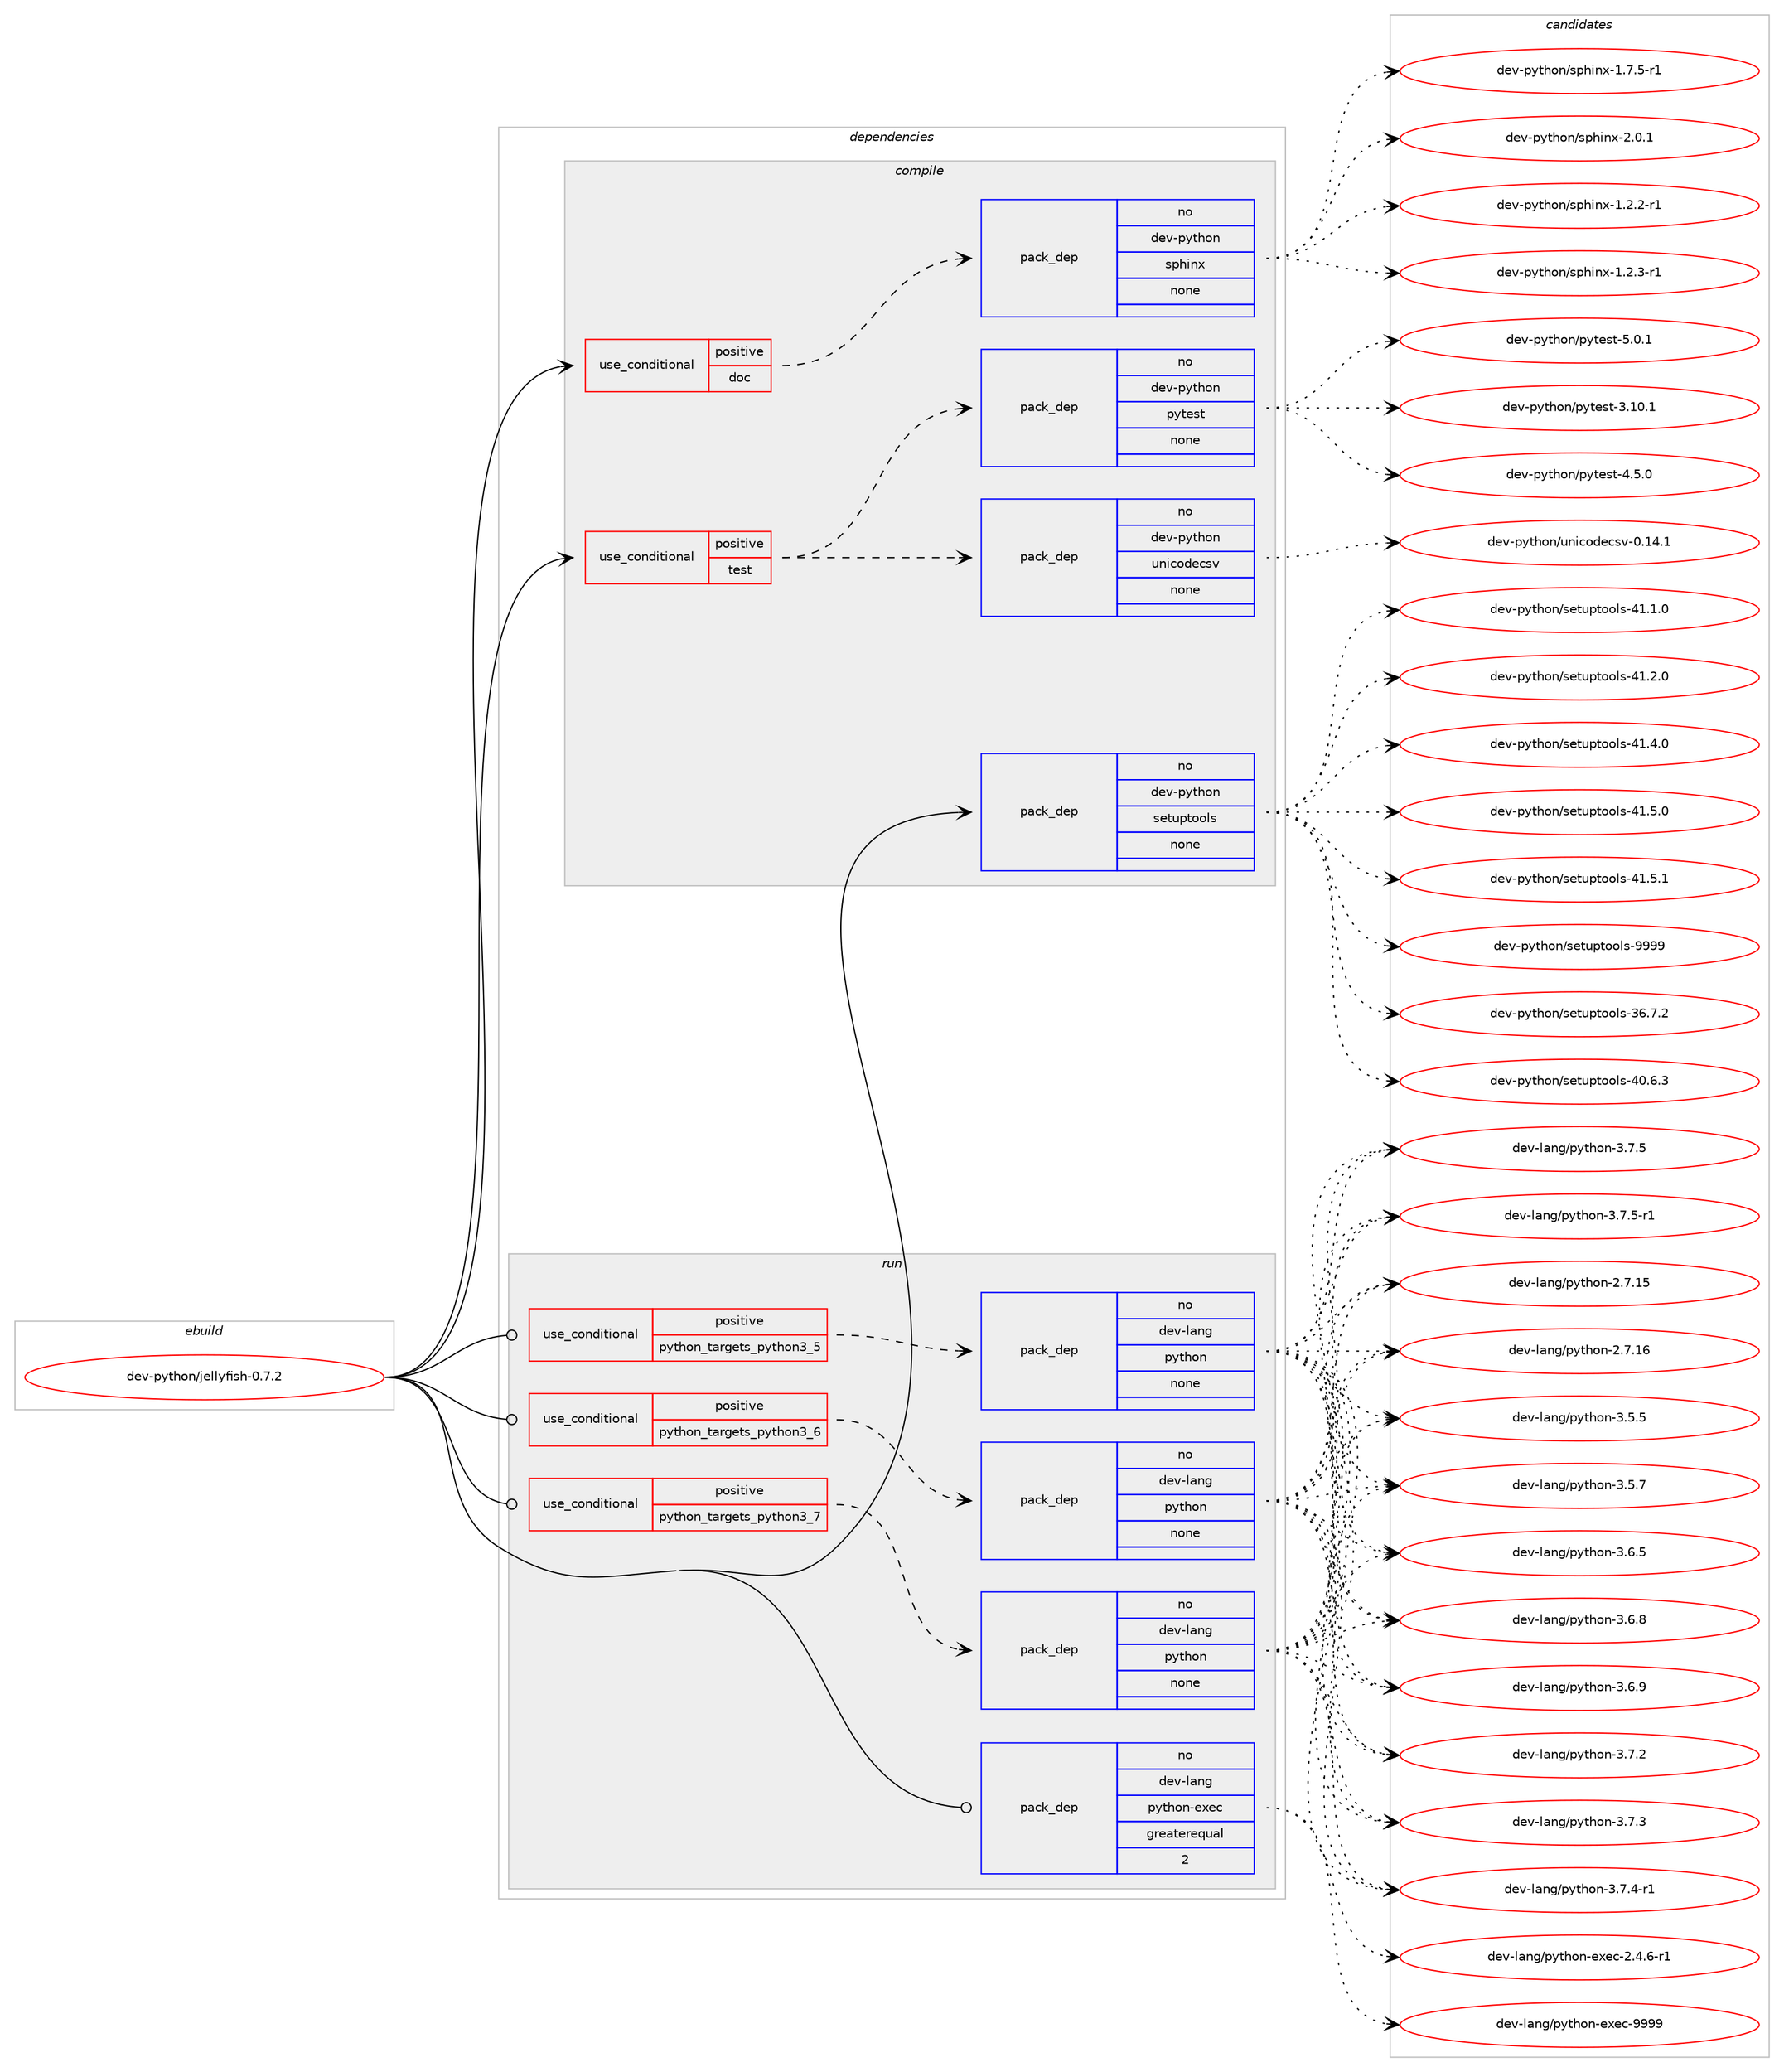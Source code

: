 digraph prolog {

# *************
# Graph options
# *************

newrank=true;
concentrate=true;
compound=true;
graph [rankdir=LR,fontname=Helvetica,fontsize=10,ranksep=1.5];#, ranksep=2.5, nodesep=0.2];
edge  [arrowhead=vee];
node  [fontname=Helvetica,fontsize=10];

# **********
# The ebuild
# **********

subgraph cluster_leftcol {
color=gray;
rank=same;
label=<<i>ebuild</i>>;
id [label="dev-python/jellyfish-0.7.2", color=red, width=4, href="../dev-python/jellyfish-0.7.2.svg"];
}

# ****************
# The dependencies
# ****************

subgraph cluster_midcol {
color=gray;
label=<<i>dependencies</i>>;
subgraph cluster_compile {
fillcolor="#eeeeee";
style=filled;
label=<<i>compile</i>>;
subgraph cond141373 {
dependency611061 [label=<<TABLE BORDER="0" CELLBORDER="1" CELLSPACING="0" CELLPADDING="4"><TR><TD ROWSPAN="3" CELLPADDING="10">use_conditional</TD></TR><TR><TD>positive</TD></TR><TR><TD>doc</TD></TR></TABLE>>, shape=none, color=red];
subgraph pack457889 {
dependency611062 [label=<<TABLE BORDER="0" CELLBORDER="1" CELLSPACING="0" CELLPADDING="4" WIDTH="220"><TR><TD ROWSPAN="6" CELLPADDING="30">pack_dep</TD></TR><TR><TD WIDTH="110">no</TD></TR><TR><TD>dev-python</TD></TR><TR><TD>sphinx</TD></TR><TR><TD>none</TD></TR><TR><TD></TD></TR></TABLE>>, shape=none, color=blue];
}
dependency611061:e -> dependency611062:w [weight=20,style="dashed",arrowhead="vee"];
}
id:e -> dependency611061:w [weight=20,style="solid",arrowhead="vee"];
subgraph cond141374 {
dependency611063 [label=<<TABLE BORDER="0" CELLBORDER="1" CELLSPACING="0" CELLPADDING="4"><TR><TD ROWSPAN="3" CELLPADDING="10">use_conditional</TD></TR><TR><TD>positive</TD></TR><TR><TD>test</TD></TR></TABLE>>, shape=none, color=red];
subgraph pack457890 {
dependency611064 [label=<<TABLE BORDER="0" CELLBORDER="1" CELLSPACING="0" CELLPADDING="4" WIDTH="220"><TR><TD ROWSPAN="6" CELLPADDING="30">pack_dep</TD></TR><TR><TD WIDTH="110">no</TD></TR><TR><TD>dev-python</TD></TR><TR><TD>pytest</TD></TR><TR><TD>none</TD></TR><TR><TD></TD></TR></TABLE>>, shape=none, color=blue];
}
dependency611063:e -> dependency611064:w [weight=20,style="dashed",arrowhead="vee"];
subgraph pack457891 {
dependency611065 [label=<<TABLE BORDER="0" CELLBORDER="1" CELLSPACING="0" CELLPADDING="4" WIDTH="220"><TR><TD ROWSPAN="6" CELLPADDING="30">pack_dep</TD></TR><TR><TD WIDTH="110">no</TD></TR><TR><TD>dev-python</TD></TR><TR><TD>unicodecsv</TD></TR><TR><TD>none</TD></TR><TR><TD></TD></TR></TABLE>>, shape=none, color=blue];
}
dependency611063:e -> dependency611065:w [weight=20,style="dashed",arrowhead="vee"];
}
id:e -> dependency611063:w [weight=20,style="solid",arrowhead="vee"];
subgraph pack457892 {
dependency611066 [label=<<TABLE BORDER="0" CELLBORDER="1" CELLSPACING="0" CELLPADDING="4" WIDTH="220"><TR><TD ROWSPAN="6" CELLPADDING="30">pack_dep</TD></TR><TR><TD WIDTH="110">no</TD></TR><TR><TD>dev-python</TD></TR><TR><TD>setuptools</TD></TR><TR><TD>none</TD></TR><TR><TD></TD></TR></TABLE>>, shape=none, color=blue];
}
id:e -> dependency611066:w [weight=20,style="solid",arrowhead="vee"];
}
subgraph cluster_compileandrun {
fillcolor="#eeeeee";
style=filled;
label=<<i>compile and run</i>>;
}
subgraph cluster_run {
fillcolor="#eeeeee";
style=filled;
label=<<i>run</i>>;
subgraph cond141375 {
dependency611067 [label=<<TABLE BORDER="0" CELLBORDER="1" CELLSPACING="0" CELLPADDING="4"><TR><TD ROWSPAN="3" CELLPADDING="10">use_conditional</TD></TR><TR><TD>positive</TD></TR><TR><TD>python_targets_python3_5</TD></TR></TABLE>>, shape=none, color=red];
subgraph pack457893 {
dependency611068 [label=<<TABLE BORDER="0" CELLBORDER="1" CELLSPACING="0" CELLPADDING="4" WIDTH="220"><TR><TD ROWSPAN="6" CELLPADDING="30">pack_dep</TD></TR><TR><TD WIDTH="110">no</TD></TR><TR><TD>dev-lang</TD></TR><TR><TD>python</TD></TR><TR><TD>none</TD></TR><TR><TD></TD></TR></TABLE>>, shape=none, color=blue];
}
dependency611067:e -> dependency611068:w [weight=20,style="dashed",arrowhead="vee"];
}
id:e -> dependency611067:w [weight=20,style="solid",arrowhead="odot"];
subgraph cond141376 {
dependency611069 [label=<<TABLE BORDER="0" CELLBORDER="1" CELLSPACING="0" CELLPADDING="4"><TR><TD ROWSPAN="3" CELLPADDING="10">use_conditional</TD></TR><TR><TD>positive</TD></TR><TR><TD>python_targets_python3_6</TD></TR></TABLE>>, shape=none, color=red];
subgraph pack457894 {
dependency611070 [label=<<TABLE BORDER="0" CELLBORDER="1" CELLSPACING="0" CELLPADDING="4" WIDTH="220"><TR><TD ROWSPAN="6" CELLPADDING="30">pack_dep</TD></TR><TR><TD WIDTH="110">no</TD></TR><TR><TD>dev-lang</TD></TR><TR><TD>python</TD></TR><TR><TD>none</TD></TR><TR><TD></TD></TR></TABLE>>, shape=none, color=blue];
}
dependency611069:e -> dependency611070:w [weight=20,style="dashed",arrowhead="vee"];
}
id:e -> dependency611069:w [weight=20,style="solid",arrowhead="odot"];
subgraph cond141377 {
dependency611071 [label=<<TABLE BORDER="0" CELLBORDER="1" CELLSPACING="0" CELLPADDING="4"><TR><TD ROWSPAN="3" CELLPADDING="10">use_conditional</TD></TR><TR><TD>positive</TD></TR><TR><TD>python_targets_python3_7</TD></TR></TABLE>>, shape=none, color=red];
subgraph pack457895 {
dependency611072 [label=<<TABLE BORDER="0" CELLBORDER="1" CELLSPACING="0" CELLPADDING="4" WIDTH="220"><TR><TD ROWSPAN="6" CELLPADDING="30">pack_dep</TD></TR><TR><TD WIDTH="110">no</TD></TR><TR><TD>dev-lang</TD></TR><TR><TD>python</TD></TR><TR><TD>none</TD></TR><TR><TD></TD></TR></TABLE>>, shape=none, color=blue];
}
dependency611071:e -> dependency611072:w [weight=20,style="dashed",arrowhead="vee"];
}
id:e -> dependency611071:w [weight=20,style="solid",arrowhead="odot"];
subgraph pack457896 {
dependency611073 [label=<<TABLE BORDER="0" CELLBORDER="1" CELLSPACING="0" CELLPADDING="4" WIDTH="220"><TR><TD ROWSPAN="6" CELLPADDING="30">pack_dep</TD></TR><TR><TD WIDTH="110">no</TD></TR><TR><TD>dev-lang</TD></TR><TR><TD>python-exec</TD></TR><TR><TD>greaterequal</TD></TR><TR><TD>2</TD></TR></TABLE>>, shape=none, color=blue];
}
id:e -> dependency611073:w [weight=20,style="solid",arrowhead="odot"];
}
}

# **************
# The candidates
# **************

subgraph cluster_choices {
rank=same;
color=gray;
label=<<i>candidates</i>>;

subgraph choice457889 {
color=black;
nodesep=1;
choice10010111845112121116104111110471151121041051101204549465046504511449 [label="dev-python/sphinx-1.2.2-r1", color=red, width=4,href="../dev-python/sphinx-1.2.2-r1.svg"];
choice10010111845112121116104111110471151121041051101204549465046514511449 [label="dev-python/sphinx-1.2.3-r1", color=red, width=4,href="../dev-python/sphinx-1.2.3-r1.svg"];
choice10010111845112121116104111110471151121041051101204549465546534511449 [label="dev-python/sphinx-1.7.5-r1", color=red, width=4,href="../dev-python/sphinx-1.7.5-r1.svg"];
choice1001011184511212111610411111047115112104105110120455046484649 [label="dev-python/sphinx-2.0.1", color=red, width=4,href="../dev-python/sphinx-2.0.1.svg"];
dependency611062:e -> choice10010111845112121116104111110471151121041051101204549465046504511449:w [style=dotted,weight="100"];
dependency611062:e -> choice10010111845112121116104111110471151121041051101204549465046514511449:w [style=dotted,weight="100"];
dependency611062:e -> choice10010111845112121116104111110471151121041051101204549465546534511449:w [style=dotted,weight="100"];
dependency611062:e -> choice1001011184511212111610411111047115112104105110120455046484649:w [style=dotted,weight="100"];
}
subgraph choice457890 {
color=black;
nodesep=1;
choice100101118451121211161041111104711212111610111511645514649484649 [label="dev-python/pytest-3.10.1", color=red, width=4,href="../dev-python/pytest-3.10.1.svg"];
choice1001011184511212111610411111047112121116101115116455246534648 [label="dev-python/pytest-4.5.0", color=red, width=4,href="../dev-python/pytest-4.5.0.svg"];
choice1001011184511212111610411111047112121116101115116455346484649 [label="dev-python/pytest-5.0.1", color=red, width=4,href="../dev-python/pytest-5.0.1.svg"];
dependency611064:e -> choice100101118451121211161041111104711212111610111511645514649484649:w [style=dotted,weight="100"];
dependency611064:e -> choice1001011184511212111610411111047112121116101115116455246534648:w [style=dotted,weight="100"];
dependency611064:e -> choice1001011184511212111610411111047112121116101115116455346484649:w [style=dotted,weight="100"];
}
subgraph choice457891 {
color=black;
nodesep=1;
choice1001011184511212111610411111047117110105991111001019911511845484649524649 [label="dev-python/unicodecsv-0.14.1", color=red, width=4,href="../dev-python/unicodecsv-0.14.1.svg"];
dependency611065:e -> choice1001011184511212111610411111047117110105991111001019911511845484649524649:w [style=dotted,weight="100"];
}
subgraph choice457892 {
color=black;
nodesep=1;
choice100101118451121211161041111104711510111611711211611111110811545515446554650 [label="dev-python/setuptools-36.7.2", color=red, width=4,href="../dev-python/setuptools-36.7.2.svg"];
choice100101118451121211161041111104711510111611711211611111110811545524846544651 [label="dev-python/setuptools-40.6.3", color=red, width=4,href="../dev-python/setuptools-40.6.3.svg"];
choice100101118451121211161041111104711510111611711211611111110811545524946494648 [label="dev-python/setuptools-41.1.0", color=red, width=4,href="../dev-python/setuptools-41.1.0.svg"];
choice100101118451121211161041111104711510111611711211611111110811545524946504648 [label="dev-python/setuptools-41.2.0", color=red, width=4,href="../dev-python/setuptools-41.2.0.svg"];
choice100101118451121211161041111104711510111611711211611111110811545524946524648 [label="dev-python/setuptools-41.4.0", color=red, width=4,href="../dev-python/setuptools-41.4.0.svg"];
choice100101118451121211161041111104711510111611711211611111110811545524946534648 [label="dev-python/setuptools-41.5.0", color=red, width=4,href="../dev-python/setuptools-41.5.0.svg"];
choice100101118451121211161041111104711510111611711211611111110811545524946534649 [label="dev-python/setuptools-41.5.1", color=red, width=4,href="../dev-python/setuptools-41.5.1.svg"];
choice10010111845112121116104111110471151011161171121161111111081154557575757 [label="dev-python/setuptools-9999", color=red, width=4,href="../dev-python/setuptools-9999.svg"];
dependency611066:e -> choice100101118451121211161041111104711510111611711211611111110811545515446554650:w [style=dotted,weight="100"];
dependency611066:e -> choice100101118451121211161041111104711510111611711211611111110811545524846544651:w [style=dotted,weight="100"];
dependency611066:e -> choice100101118451121211161041111104711510111611711211611111110811545524946494648:w [style=dotted,weight="100"];
dependency611066:e -> choice100101118451121211161041111104711510111611711211611111110811545524946504648:w [style=dotted,weight="100"];
dependency611066:e -> choice100101118451121211161041111104711510111611711211611111110811545524946524648:w [style=dotted,weight="100"];
dependency611066:e -> choice100101118451121211161041111104711510111611711211611111110811545524946534648:w [style=dotted,weight="100"];
dependency611066:e -> choice100101118451121211161041111104711510111611711211611111110811545524946534649:w [style=dotted,weight="100"];
dependency611066:e -> choice10010111845112121116104111110471151011161171121161111111081154557575757:w [style=dotted,weight="100"];
}
subgraph choice457893 {
color=black;
nodesep=1;
choice10010111845108971101034711212111610411111045504655464953 [label="dev-lang/python-2.7.15", color=red, width=4,href="../dev-lang/python-2.7.15.svg"];
choice10010111845108971101034711212111610411111045504655464954 [label="dev-lang/python-2.7.16", color=red, width=4,href="../dev-lang/python-2.7.16.svg"];
choice100101118451089711010347112121116104111110455146534653 [label="dev-lang/python-3.5.5", color=red, width=4,href="../dev-lang/python-3.5.5.svg"];
choice100101118451089711010347112121116104111110455146534655 [label="dev-lang/python-3.5.7", color=red, width=4,href="../dev-lang/python-3.5.7.svg"];
choice100101118451089711010347112121116104111110455146544653 [label="dev-lang/python-3.6.5", color=red, width=4,href="../dev-lang/python-3.6.5.svg"];
choice100101118451089711010347112121116104111110455146544656 [label="dev-lang/python-3.6.8", color=red, width=4,href="../dev-lang/python-3.6.8.svg"];
choice100101118451089711010347112121116104111110455146544657 [label="dev-lang/python-3.6.9", color=red, width=4,href="../dev-lang/python-3.6.9.svg"];
choice100101118451089711010347112121116104111110455146554650 [label="dev-lang/python-3.7.2", color=red, width=4,href="../dev-lang/python-3.7.2.svg"];
choice100101118451089711010347112121116104111110455146554651 [label="dev-lang/python-3.7.3", color=red, width=4,href="../dev-lang/python-3.7.3.svg"];
choice1001011184510897110103471121211161041111104551465546524511449 [label="dev-lang/python-3.7.4-r1", color=red, width=4,href="../dev-lang/python-3.7.4-r1.svg"];
choice100101118451089711010347112121116104111110455146554653 [label="dev-lang/python-3.7.5", color=red, width=4,href="../dev-lang/python-3.7.5.svg"];
choice1001011184510897110103471121211161041111104551465546534511449 [label="dev-lang/python-3.7.5-r1", color=red, width=4,href="../dev-lang/python-3.7.5-r1.svg"];
dependency611068:e -> choice10010111845108971101034711212111610411111045504655464953:w [style=dotted,weight="100"];
dependency611068:e -> choice10010111845108971101034711212111610411111045504655464954:w [style=dotted,weight="100"];
dependency611068:e -> choice100101118451089711010347112121116104111110455146534653:w [style=dotted,weight="100"];
dependency611068:e -> choice100101118451089711010347112121116104111110455146534655:w [style=dotted,weight="100"];
dependency611068:e -> choice100101118451089711010347112121116104111110455146544653:w [style=dotted,weight="100"];
dependency611068:e -> choice100101118451089711010347112121116104111110455146544656:w [style=dotted,weight="100"];
dependency611068:e -> choice100101118451089711010347112121116104111110455146544657:w [style=dotted,weight="100"];
dependency611068:e -> choice100101118451089711010347112121116104111110455146554650:w [style=dotted,weight="100"];
dependency611068:e -> choice100101118451089711010347112121116104111110455146554651:w [style=dotted,weight="100"];
dependency611068:e -> choice1001011184510897110103471121211161041111104551465546524511449:w [style=dotted,weight="100"];
dependency611068:e -> choice100101118451089711010347112121116104111110455146554653:w [style=dotted,weight="100"];
dependency611068:e -> choice1001011184510897110103471121211161041111104551465546534511449:w [style=dotted,weight="100"];
}
subgraph choice457894 {
color=black;
nodesep=1;
choice10010111845108971101034711212111610411111045504655464953 [label="dev-lang/python-2.7.15", color=red, width=4,href="../dev-lang/python-2.7.15.svg"];
choice10010111845108971101034711212111610411111045504655464954 [label="dev-lang/python-2.7.16", color=red, width=4,href="../dev-lang/python-2.7.16.svg"];
choice100101118451089711010347112121116104111110455146534653 [label="dev-lang/python-3.5.5", color=red, width=4,href="../dev-lang/python-3.5.5.svg"];
choice100101118451089711010347112121116104111110455146534655 [label="dev-lang/python-3.5.7", color=red, width=4,href="../dev-lang/python-3.5.7.svg"];
choice100101118451089711010347112121116104111110455146544653 [label="dev-lang/python-3.6.5", color=red, width=4,href="../dev-lang/python-3.6.5.svg"];
choice100101118451089711010347112121116104111110455146544656 [label="dev-lang/python-3.6.8", color=red, width=4,href="../dev-lang/python-3.6.8.svg"];
choice100101118451089711010347112121116104111110455146544657 [label="dev-lang/python-3.6.9", color=red, width=4,href="../dev-lang/python-3.6.9.svg"];
choice100101118451089711010347112121116104111110455146554650 [label="dev-lang/python-3.7.2", color=red, width=4,href="../dev-lang/python-3.7.2.svg"];
choice100101118451089711010347112121116104111110455146554651 [label="dev-lang/python-3.7.3", color=red, width=4,href="../dev-lang/python-3.7.3.svg"];
choice1001011184510897110103471121211161041111104551465546524511449 [label="dev-lang/python-3.7.4-r1", color=red, width=4,href="../dev-lang/python-3.7.4-r1.svg"];
choice100101118451089711010347112121116104111110455146554653 [label="dev-lang/python-3.7.5", color=red, width=4,href="../dev-lang/python-3.7.5.svg"];
choice1001011184510897110103471121211161041111104551465546534511449 [label="dev-lang/python-3.7.5-r1", color=red, width=4,href="../dev-lang/python-3.7.5-r1.svg"];
dependency611070:e -> choice10010111845108971101034711212111610411111045504655464953:w [style=dotted,weight="100"];
dependency611070:e -> choice10010111845108971101034711212111610411111045504655464954:w [style=dotted,weight="100"];
dependency611070:e -> choice100101118451089711010347112121116104111110455146534653:w [style=dotted,weight="100"];
dependency611070:e -> choice100101118451089711010347112121116104111110455146534655:w [style=dotted,weight="100"];
dependency611070:e -> choice100101118451089711010347112121116104111110455146544653:w [style=dotted,weight="100"];
dependency611070:e -> choice100101118451089711010347112121116104111110455146544656:w [style=dotted,weight="100"];
dependency611070:e -> choice100101118451089711010347112121116104111110455146544657:w [style=dotted,weight="100"];
dependency611070:e -> choice100101118451089711010347112121116104111110455146554650:w [style=dotted,weight="100"];
dependency611070:e -> choice100101118451089711010347112121116104111110455146554651:w [style=dotted,weight="100"];
dependency611070:e -> choice1001011184510897110103471121211161041111104551465546524511449:w [style=dotted,weight="100"];
dependency611070:e -> choice100101118451089711010347112121116104111110455146554653:w [style=dotted,weight="100"];
dependency611070:e -> choice1001011184510897110103471121211161041111104551465546534511449:w [style=dotted,weight="100"];
}
subgraph choice457895 {
color=black;
nodesep=1;
choice10010111845108971101034711212111610411111045504655464953 [label="dev-lang/python-2.7.15", color=red, width=4,href="../dev-lang/python-2.7.15.svg"];
choice10010111845108971101034711212111610411111045504655464954 [label="dev-lang/python-2.7.16", color=red, width=4,href="../dev-lang/python-2.7.16.svg"];
choice100101118451089711010347112121116104111110455146534653 [label="dev-lang/python-3.5.5", color=red, width=4,href="../dev-lang/python-3.5.5.svg"];
choice100101118451089711010347112121116104111110455146534655 [label="dev-lang/python-3.5.7", color=red, width=4,href="../dev-lang/python-3.5.7.svg"];
choice100101118451089711010347112121116104111110455146544653 [label="dev-lang/python-3.6.5", color=red, width=4,href="../dev-lang/python-3.6.5.svg"];
choice100101118451089711010347112121116104111110455146544656 [label="dev-lang/python-3.6.8", color=red, width=4,href="../dev-lang/python-3.6.8.svg"];
choice100101118451089711010347112121116104111110455146544657 [label="dev-lang/python-3.6.9", color=red, width=4,href="../dev-lang/python-3.6.9.svg"];
choice100101118451089711010347112121116104111110455146554650 [label="dev-lang/python-3.7.2", color=red, width=4,href="../dev-lang/python-3.7.2.svg"];
choice100101118451089711010347112121116104111110455146554651 [label="dev-lang/python-3.7.3", color=red, width=4,href="../dev-lang/python-3.7.3.svg"];
choice1001011184510897110103471121211161041111104551465546524511449 [label="dev-lang/python-3.7.4-r1", color=red, width=4,href="../dev-lang/python-3.7.4-r1.svg"];
choice100101118451089711010347112121116104111110455146554653 [label="dev-lang/python-3.7.5", color=red, width=4,href="../dev-lang/python-3.7.5.svg"];
choice1001011184510897110103471121211161041111104551465546534511449 [label="dev-lang/python-3.7.5-r1", color=red, width=4,href="../dev-lang/python-3.7.5-r1.svg"];
dependency611072:e -> choice10010111845108971101034711212111610411111045504655464953:w [style=dotted,weight="100"];
dependency611072:e -> choice10010111845108971101034711212111610411111045504655464954:w [style=dotted,weight="100"];
dependency611072:e -> choice100101118451089711010347112121116104111110455146534653:w [style=dotted,weight="100"];
dependency611072:e -> choice100101118451089711010347112121116104111110455146534655:w [style=dotted,weight="100"];
dependency611072:e -> choice100101118451089711010347112121116104111110455146544653:w [style=dotted,weight="100"];
dependency611072:e -> choice100101118451089711010347112121116104111110455146544656:w [style=dotted,weight="100"];
dependency611072:e -> choice100101118451089711010347112121116104111110455146544657:w [style=dotted,weight="100"];
dependency611072:e -> choice100101118451089711010347112121116104111110455146554650:w [style=dotted,weight="100"];
dependency611072:e -> choice100101118451089711010347112121116104111110455146554651:w [style=dotted,weight="100"];
dependency611072:e -> choice1001011184510897110103471121211161041111104551465546524511449:w [style=dotted,weight="100"];
dependency611072:e -> choice100101118451089711010347112121116104111110455146554653:w [style=dotted,weight="100"];
dependency611072:e -> choice1001011184510897110103471121211161041111104551465546534511449:w [style=dotted,weight="100"];
}
subgraph choice457896 {
color=black;
nodesep=1;
choice10010111845108971101034711212111610411111045101120101994550465246544511449 [label="dev-lang/python-exec-2.4.6-r1", color=red, width=4,href="../dev-lang/python-exec-2.4.6-r1.svg"];
choice10010111845108971101034711212111610411111045101120101994557575757 [label="dev-lang/python-exec-9999", color=red, width=4,href="../dev-lang/python-exec-9999.svg"];
dependency611073:e -> choice10010111845108971101034711212111610411111045101120101994550465246544511449:w [style=dotted,weight="100"];
dependency611073:e -> choice10010111845108971101034711212111610411111045101120101994557575757:w [style=dotted,weight="100"];
}
}

}
